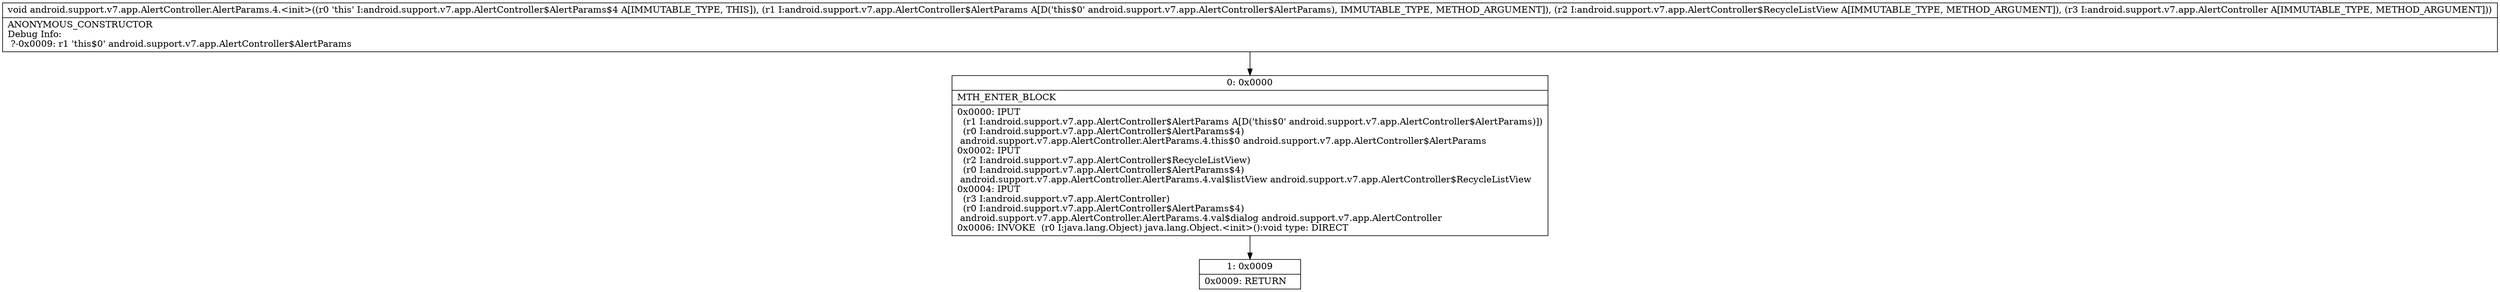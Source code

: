 digraph "CFG forandroid.support.v7.app.AlertController.AlertParams.4.\<init\>(Landroid\/support\/v7\/app\/AlertController$AlertParams;Landroid\/support\/v7\/app\/AlertController$RecycleListView;Landroid\/support\/v7\/app\/AlertController;)V" {
Node_0 [shape=record,label="{0\:\ 0x0000|MTH_ENTER_BLOCK\l|0x0000: IPUT  \l  (r1 I:android.support.v7.app.AlertController$AlertParams A[D('this$0' android.support.v7.app.AlertController$AlertParams)])\l  (r0 I:android.support.v7.app.AlertController$AlertParams$4)\l android.support.v7.app.AlertController.AlertParams.4.this$0 android.support.v7.app.AlertController$AlertParams \l0x0002: IPUT  \l  (r2 I:android.support.v7.app.AlertController$RecycleListView)\l  (r0 I:android.support.v7.app.AlertController$AlertParams$4)\l android.support.v7.app.AlertController.AlertParams.4.val$listView android.support.v7.app.AlertController$RecycleListView \l0x0004: IPUT  \l  (r3 I:android.support.v7.app.AlertController)\l  (r0 I:android.support.v7.app.AlertController$AlertParams$4)\l android.support.v7.app.AlertController.AlertParams.4.val$dialog android.support.v7.app.AlertController \l0x0006: INVOKE  (r0 I:java.lang.Object) java.lang.Object.\<init\>():void type: DIRECT \l}"];
Node_1 [shape=record,label="{1\:\ 0x0009|0x0009: RETURN   \l}"];
MethodNode[shape=record,label="{void android.support.v7.app.AlertController.AlertParams.4.\<init\>((r0 'this' I:android.support.v7.app.AlertController$AlertParams$4 A[IMMUTABLE_TYPE, THIS]), (r1 I:android.support.v7.app.AlertController$AlertParams A[D('this$0' android.support.v7.app.AlertController$AlertParams), IMMUTABLE_TYPE, METHOD_ARGUMENT]), (r2 I:android.support.v7.app.AlertController$RecycleListView A[IMMUTABLE_TYPE, METHOD_ARGUMENT]), (r3 I:android.support.v7.app.AlertController A[IMMUTABLE_TYPE, METHOD_ARGUMENT]))  | ANONYMOUS_CONSTRUCTOR\lDebug Info:\l  ?\-0x0009: r1 'this$0' android.support.v7.app.AlertController$AlertParams\l}"];
MethodNode -> Node_0;
Node_0 -> Node_1;
}

